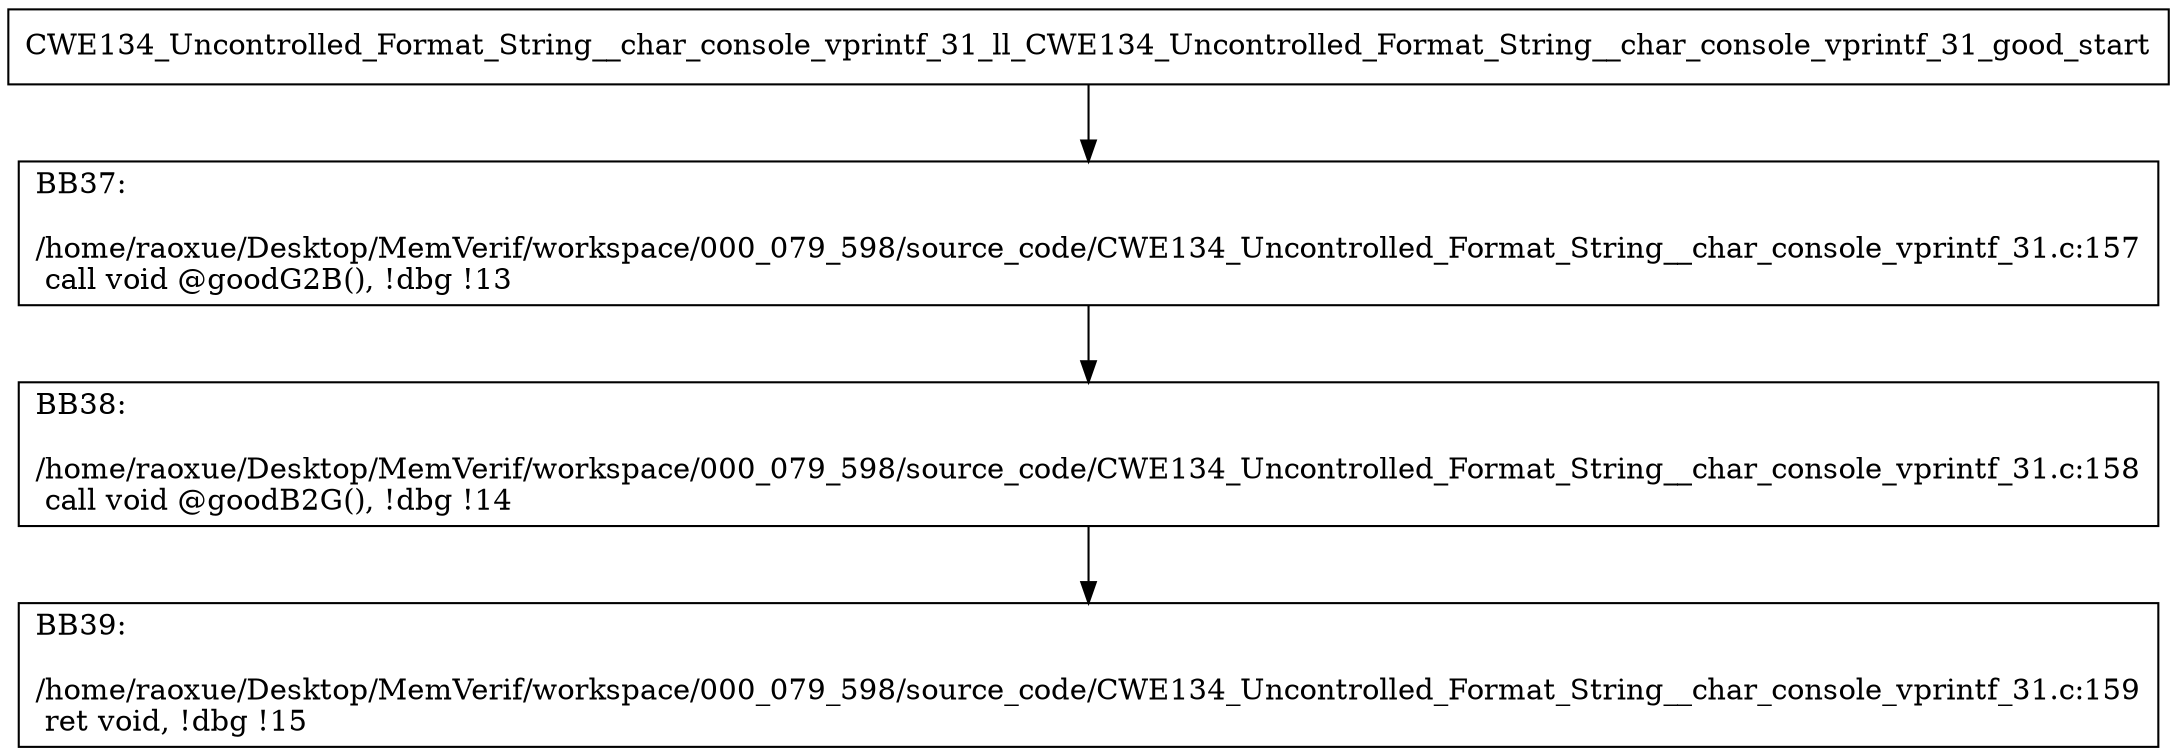 digraph "CFG for'CWE134_Uncontrolled_Format_String__char_console_vprintf_31_ll_CWE134_Uncontrolled_Format_String__char_console_vprintf_31_good' function" {
	BBCWE134_Uncontrolled_Format_String__char_console_vprintf_31_ll_CWE134_Uncontrolled_Format_String__char_console_vprintf_31_good_start[shape=record,label="{CWE134_Uncontrolled_Format_String__char_console_vprintf_31_ll_CWE134_Uncontrolled_Format_String__char_console_vprintf_31_good_start}"];
	BBCWE134_Uncontrolled_Format_String__char_console_vprintf_31_ll_CWE134_Uncontrolled_Format_String__char_console_vprintf_31_good_start-> CWE134_Uncontrolled_Format_String__char_console_vprintf_31_ll_CWE134_Uncontrolled_Format_String__char_console_vprintf_31_goodBB37;
	CWE134_Uncontrolled_Format_String__char_console_vprintf_31_ll_CWE134_Uncontrolled_Format_String__char_console_vprintf_31_goodBB37 [shape=record, label="{BB37:\l\l/home/raoxue/Desktop/MemVerif/workspace/000_079_598/source_code/CWE134_Uncontrolled_Format_String__char_console_vprintf_31.c:157\l
  call void @goodG2B(), !dbg !13\l
}"];
	CWE134_Uncontrolled_Format_String__char_console_vprintf_31_ll_CWE134_Uncontrolled_Format_String__char_console_vprintf_31_goodBB37-> CWE134_Uncontrolled_Format_String__char_console_vprintf_31_ll_CWE134_Uncontrolled_Format_String__char_console_vprintf_31_goodBB38;
	CWE134_Uncontrolled_Format_String__char_console_vprintf_31_ll_CWE134_Uncontrolled_Format_String__char_console_vprintf_31_goodBB38 [shape=record, label="{BB38:\l\l/home/raoxue/Desktop/MemVerif/workspace/000_079_598/source_code/CWE134_Uncontrolled_Format_String__char_console_vprintf_31.c:158\l
  call void @goodB2G(), !dbg !14\l
}"];
	CWE134_Uncontrolled_Format_String__char_console_vprintf_31_ll_CWE134_Uncontrolled_Format_String__char_console_vprintf_31_goodBB38-> CWE134_Uncontrolled_Format_String__char_console_vprintf_31_ll_CWE134_Uncontrolled_Format_String__char_console_vprintf_31_goodBB39;
	CWE134_Uncontrolled_Format_String__char_console_vprintf_31_ll_CWE134_Uncontrolled_Format_String__char_console_vprintf_31_goodBB39 [shape=record, label="{BB39:\l\l/home/raoxue/Desktop/MemVerif/workspace/000_079_598/source_code/CWE134_Uncontrolled_Format_String__char_console_vprintf_31.c:159\l
  ret void, !dbg !15\l
}"];
}
